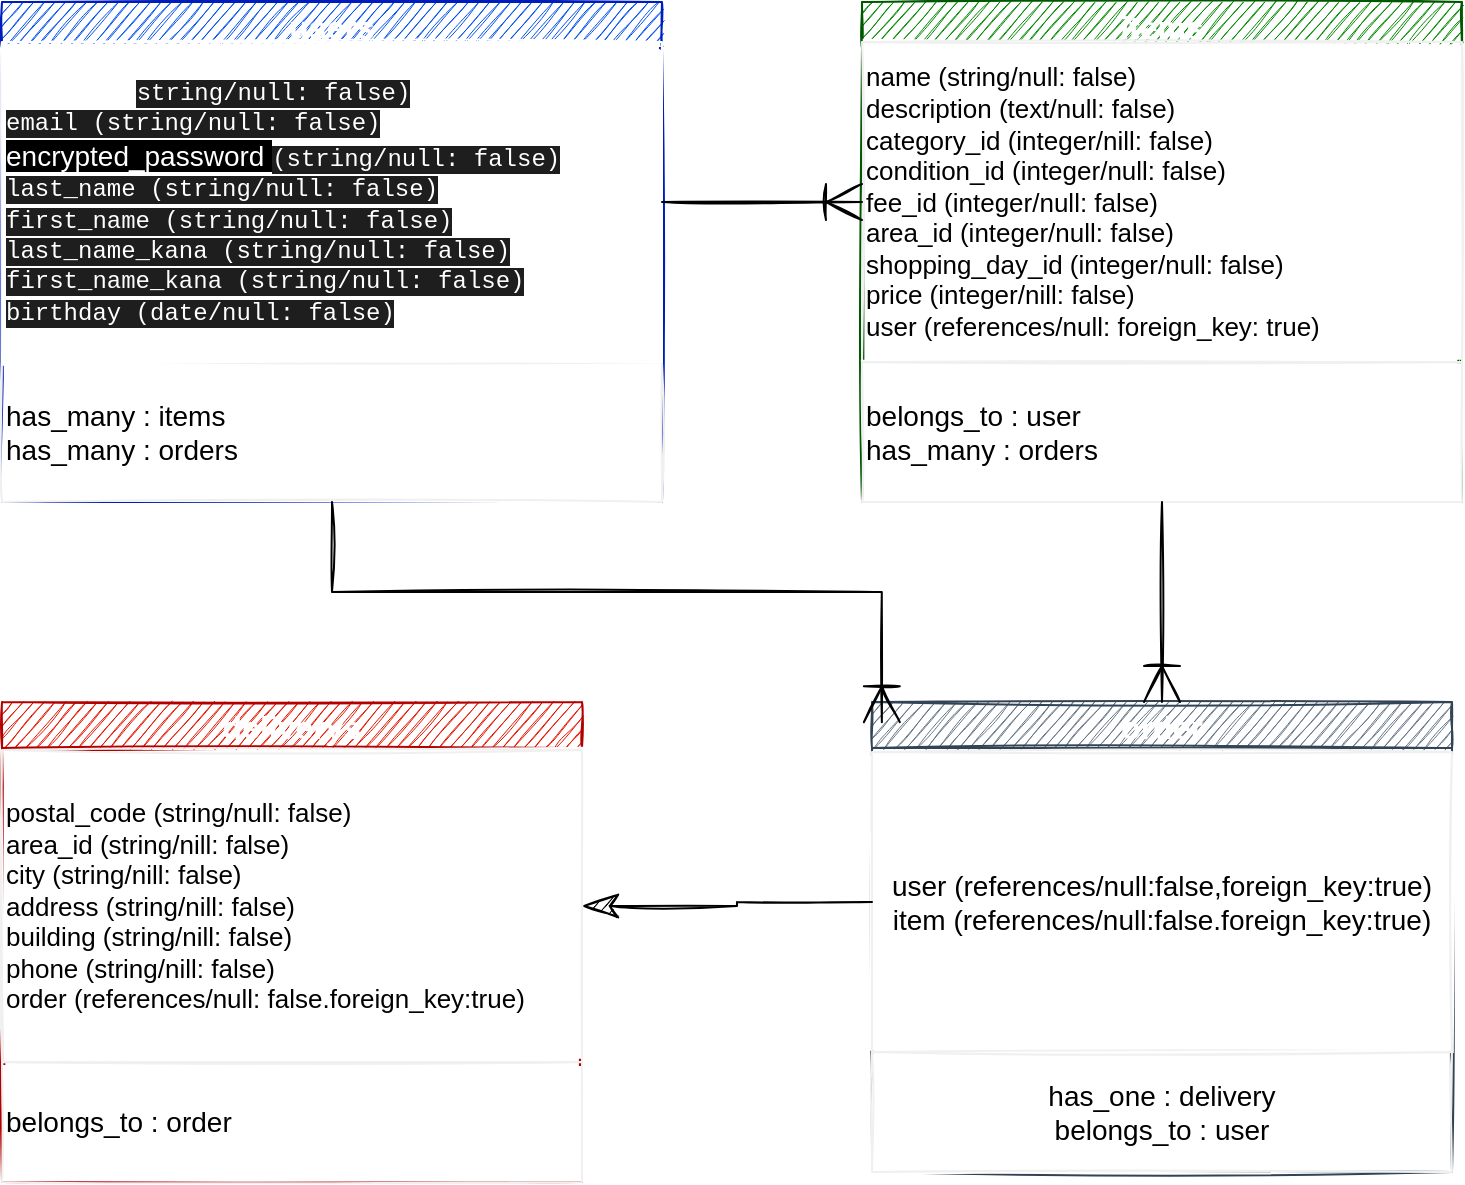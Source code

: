 <mxfile>
    <diagram id="jyCipcd5OAU2I1F3UBzZ" name="ページ1">
        <mxGraphModel dx="359" dy="581" grid="1" gridSize="10" guides="1" tooltips="1" connect="1" arrows="1" fold="1" page="1" pageScale="1" pageWidth="1169" pageHeight="827" math="0" shadow="0">
            <root>
                <mxCell id="0"/>
                <mxCell id="1" parent="0"/>
                <mxCell id="127" value="users" style="swimlane;sketch=1;verticalAlign=middle;fontStyle=1;fontSize=16;fillColor=#0050ef;strokeColor=#001DBC;fontColor=#ffffff;" vertex="1" parent="1">
                    <mxGeometry width="330" height="250" as="geometry"/>
                </mxCell>
                <mxCell id="129" value="&lt;font style=&quot;font-size: 14px;&quot;&gt;has_many : items&lt;br style=&quot;font-size: 14px;&quot;&gt;has_many : orders&lt;br style=&quot;font-size: 14px;&quot;&gt;&lt;/font&gt;" style="rounded=0;whiteSpace=wrap;html=1;sketch=1;fontSize=14;strokeColor=#F0F0F0;align=left;verticalAlign=middle;" vertex="1" parent="127">
                    <mxGeometry y="180" width="330" height="70" as="geometry"/>
                </mxCell>
                <mxCell id="128" value="&lt;font style=&quot;font-size: 12px&quot; color=&quot;#ffffff&quot;&gt;&lt;span style=&quot;font-size: 12px&quot;&gt;nickname&amp;nbsp; &amp;nbsp;(&lt;/span&gt;&lt;span style=&quot;font-size: 12px ; background-color: rgb(30 , 30 , 30) ; font-family: &amp;#34;menlo&amp;#34; , &amp;#34;monaco&amp;#34; , &amp;#34;courier new&amp;#34; , monospace&quot;&gt;string/null: false)&lt;br style=&quot;font-size: 12px&quot;&gt;&lt;/span&gt;&lt;span style=&quot;font-size: 12px ; font-family: &amp;#34;menlo&amp;#34; , &amp;#34;monaco&amp;#34; , &amp;#34;courier new&amp;#34; , monospace ; background-color: rgb(30 , 30 , 30)&quot;&gt;email (string/null: false&lt;/span&gt;&lt;span style=&quot;font-size: 12px ; font-family: &amp;#34;menlo&amp;#34; , &amp;#34;monaco&amp;#34; , &amp;#34;courier new&amp;#34; , monospace ; background-color: rgb(30 , 30 , 30)&quot;&gt;)&lt;/span&gt;&lt;span style=&quot;font-size: 12px ; font-family: &amp;#34;menlo&amp;#34; , &amp;#34;monaco&amp;#34; , &amp;#34;courier new&amp;#34; , monospace ; background-color: rgb(30 , 30 , 30)&quot;&gt;&lt;br style=&quot;font-size: 12px&quot;&gt;&lt;/span&gt;&lt;span style=&quot;font-size: 14px ; background-color: rgb(0 , 0 , 0)&quot;&gt;encrypted_password&amp;nbsp;&lt;/span&gt;&lt;/font&gt;&lt;span style=&quot;background-color: rgb(30 , 30 , 30) ; font-family: &amp;#34;menlo&amp;#34; , &amp;#34;monaco&amp;#34; , &amp;#34;courier new&amp;#34; , monospace ; color: rgb(255 , 255 , 255)&quot;&gt;(string/null: false)&lt;/span&gt;&lt;font style=&quot;font-size: 12px&quot; color=&quot;#ffffff&quot;&gt;&lt;span style=&quot;font-size: 14px ; background-color: rgb(0 , 0 , 0)&quot;&gt;&lt;br&gt;&lt;/span&gt;&lt;div style=&quot;font-size: 12px&quot;&gt;&lt;span style=&quot;font-family: &amp;#34;menlo&amp;#34; , &amp;#34;monaco&amp;#34; , &amp;#34;courier new&amp;#34; , monospace ; font-size: 12px&quot;&gt;&lt;span style=&quot;background-color: rgb(30 , 30 , 30) ; font-size: 12px&quot;&gt;last_name (string/null: false)&lt;/span&gt;&lt;/span&gt;&lt;/div&gt;&lt;div style=&quot;font-size: 12px&quot;&gt;&lt;span style=&quot;font-family: &amp;#34;menlo&amp;#34; , &amp;#34;monaco&amp;#34; , &amp;#34;courier new&amp;#34; , monospace ; font-size: 12px&quot;&gt;&lt;span style=&quot;background-color: rgb(30 , 30 , 30) ; font-size: 12px&quot;&gt;first_name (string/null: false)&lt;/span&gt;&lt;/span&gt;&lt;/div&gt;&lt;div style=&quot;font-size: 12px&quot;&gt;&lt;span style=&quot;font-family: &amp;#34;menlo&amp;#34; , &amp;#34;monaco&amp;#34; , &amp;#34;courier new&amp;#34; , monospace ; font-size: 12px&quot;&gt;&lt;span style=&quot;background-color: rgb(30 , 30 , 30) ; font-size: 12px&quot;&gt;last_name_kana (string/null: false)&lt;/span&gt;&lt;/span&gt;&lt;/div&gt;&lt;/font&gt;&lt;div style=&quot;font-size: 12px&quot;&gt;&lt;font face=&quot;menlo, monaco, courier new, monospace&quot; style=&quot;font-size: 12px&quot; color=&quot;#ffffff&quot;&gt;&lt;span style=&quot;font-size: 12px ; background-color: rgb(30 , 30 , 30)&quot;&gt;first_name_kana (string/null: false)&lt;/span&gt;&lt;/font&gt;&lt;/div&gt;&lt;div style=&quot;font-size: 12px&quot;&gt;&lt;font face=&quot;menlo, monaco, courier new, monospace&quot; style=&quot;font-size: 12px&quot; color=&quot;#ffffff&quot;&gt;&lt;span style=&quot;font-size: 12px ; background-color: rgb(30 , 30 , 30)&quot;&gt;birthday (date/null: false)&lt;/span&gt;&lt;/font&gt;&lt;/div&gt;" style="rounded=0;whiteSpace=wrap;html=1;sketch=1;fontSize=12;verticalAlign=middle;align=left;fontStyle=0;strokeColor=#FFFFFF;" vertex="1" parent="127">
                    <mxGeometry y="20" width="330" height="160" as="geometry"/>
                </mxCell>
                <mxCell id="130" value="items" style="swimlane;sketch=1;fontSize=16;strokeColor=#005700;align=center;verticalAlign=middle;fillColor=#008a00;fontColor=#ffffff;" vertex="1" parent="1">
                    <mxGeometry x="430" width="300" height="250" as="geometry"/>
                </mxCell>
                <mxCell id="131" value="name (string/null: false)&lt;br style=&quot;font-size: 13px&quot;&gt;description (text/null: false)&lt;br style=&quot;font-size: 13px&quot;&gt;category_id (integer/nill: false)&lt;br style=&quot;font-size: 13px&quot;&gt;condition_id (integer/null: false)&lt;br style=&quot;font-size: 13px&quot;&gt;fee_id (integer/null: false)&lt;br style=&quot;font-size: 13px&quot;&gt;area_id (integer/null: false)&lt;br style=&quot;font-size: 13px&quot;&gt;shopping_day_id (integer/null: false)&lt;br style=&quot;font-size: 13px&quot;&gt;price (integer/nill: false)&lt;br&gt;user (references/null: foreign_key: true)" style="rounded=0;whiteSpace=wrap;html=1;sketch=1;fontSize=13;strokeColor=#F0F0F0;align=left;verticalAlign=middle;" vertex="1" parent="130">
                    <mxGeometry y="20" width="300" height="160" as="geometry"/>
                </mxCell>
                <mxCell id="133" value="belongs_to : user&lt;br style=&quot;font-size: 14px;&quot;&gt;has_many : orders" style="rounded=0;whiteSpace=wrap;html=1;sketch=1;fontSize=14;strokeColor=#F0F0F0;align=left;verticalAlign=middle;" vertex="1" parent="130">
                    <mxGeometry y="180" width="300" height="70" as="geometry"/>
                </mxCell>
                <mxCell id="137" value="order" style="swimlane;sketch=1;fontSize=16;strokeColor=#314354;align=center;verticalAlign=middle;fillColor=#647687;fontColor=#ffffff;" vertex="1" parent="1">
                    <mxGeometry x="435" y="350" width="290" height="235" as="geometry"/>
                </mxCell>
                <mxCell id="138" value="user (references/null:false,foreign_key:true)&lt;br style=&quot;font-size: 14px;&quot;&gt;item (references/null:false.foreign_key:true)" style="whiteSpace=wrap;html=1;sketch=1;fontSize=14;strokeColor=#F0F0F0;align=center;verticalAlign=middle;" vertex="1" parent="137">
                    <mxGeometry y="25" width="290" height="150" as="geometry"/>
                </mxCell>
                <mxCell id="139" value="has_one : delivery&lt;br&gt;belongs_to : user" style="rounded=0;whiteSpace=wrap;html=1;sketch=1;fontSize=14;strokeColor=#F0F0F0;align=center;verticalAlign=middle;" vertex="1" parent="137">
                    <mxGeometry y="175" width="290" height="60" as="geometry"/>
                </mxCell>
                <mxCell id="141" style="edgeStyle=orthogonalEdgeStyle;rounded=0;sketch=1;orthogonalLoop=1;jettySize=auto;html=1;fontSize=12;endArrow=ERoneToMany;endFill=0;endSize=16;" edge="1" parent="1" source="128" target="131">
                    <mxGeometry relative="1" as="geometry"/>
                </mxCell>
                <mxCell id="132" value="deliverys" style="swimlane;sketch=1;fontSize=16;strokeColor=#B20000;align=center;verticalAlign=middle;fillColor=#e51400;fontColor=#ffffff;" vertex="1" parent="1">
                    <mxGeometry y="350" width="290" height="240" as="geometry"/>
                </mxCell>
                <mxCell id="134" value="postal_code (string/null: false)&lt;br style=&quot;font-size: 13px&quot;&gt;area_id (string/nill: false)&lt;br style=&quot;font-size: 13px&quot;&gt;city (string/nill: false)&lt;br style=&quot;font-size: 13px&quot;&gt;address (string/nill: false)&lt;br style=&quot;font-size: 13px&quot;&gt;building (string/nill: false)&lt;br style=&quot;font-size: 13px&quot;&gt;phone (string/nill: false)&lt;br&gt;order (references/null: false.foreign_key:true)" style="rounded=0;whiteSpace=wrap;html=1;sketch=1;fontSize=13;strokeColor=#F0F0F0;align=left;verticalAlign=middle;" vertex="1" parent="132">
                    <mxGeometry y="24" width="290" height="156" as="geometry"/>
                </mxCell>
                <mxCell id="136" value="belongs_to : order" style="rounded=0;whiteSpace=wrap;html=1;sketch=1;fontSize=14;strokeColor=#F0F0F0;align=left;verticalAlign=middle;" vertex="1" parent="132">
                    <mxGeometry y="180" width="290" height="60" as="geometry"/>
                </mxCell>
                <mxCell id="145" style="edgeStyle=orthogonalEdgeStyle;rounded=0;sketch=1;orthogonalLoop=1;jettySize=auto;html=1;exitX=0.5;exitY=1;exitDx=0;exitDy=0;entryX=0.017;entryY=0.043;entryDx=0;entryDy=0;entryPerimeter=0;fontSize=12;endArrow=ERoneToMany;endFill=0;endSize=16;" edge="1" parent="1" source="129" target="137">
                    <mxGeometry relative="1" as="geometry"/>
                </mxCell>
                <mxCell id="146" style="edgeStyle=orthogonalEdgeStyle;rounded=0;sketch=1;orthogonalLoop=1;jettySize=auto;html=1;exitX=0;exitY=0.5;exitDx=0;exitDy=0;entryX=1;entryY=0.5;entryDx=0;entryDy=0;fontSize=14;endArrow=classicThin;endFill=1;endSize=16;" edge="1" parent="1" source="138" target="134">
                    <mxGeometry relative="1" as="geometry"/>
                </mxCell>
                <mxCell id="147" style="edgeStyle=orthogonalEdgeStyle;rounded=0;sketch=1;orthogonalLoop=1;jettySize=auto;html=1;fontSize=14;endArrow=ERoneToMany;endFill=0;endSize=16;" edge="1" parent="1" source="133" target="137">
                    <mxGeometry relative="1" as="geometry"/>
                </mxCell>
            </root>
        </mxGraphModel>
    </diagram>
</mxfile>